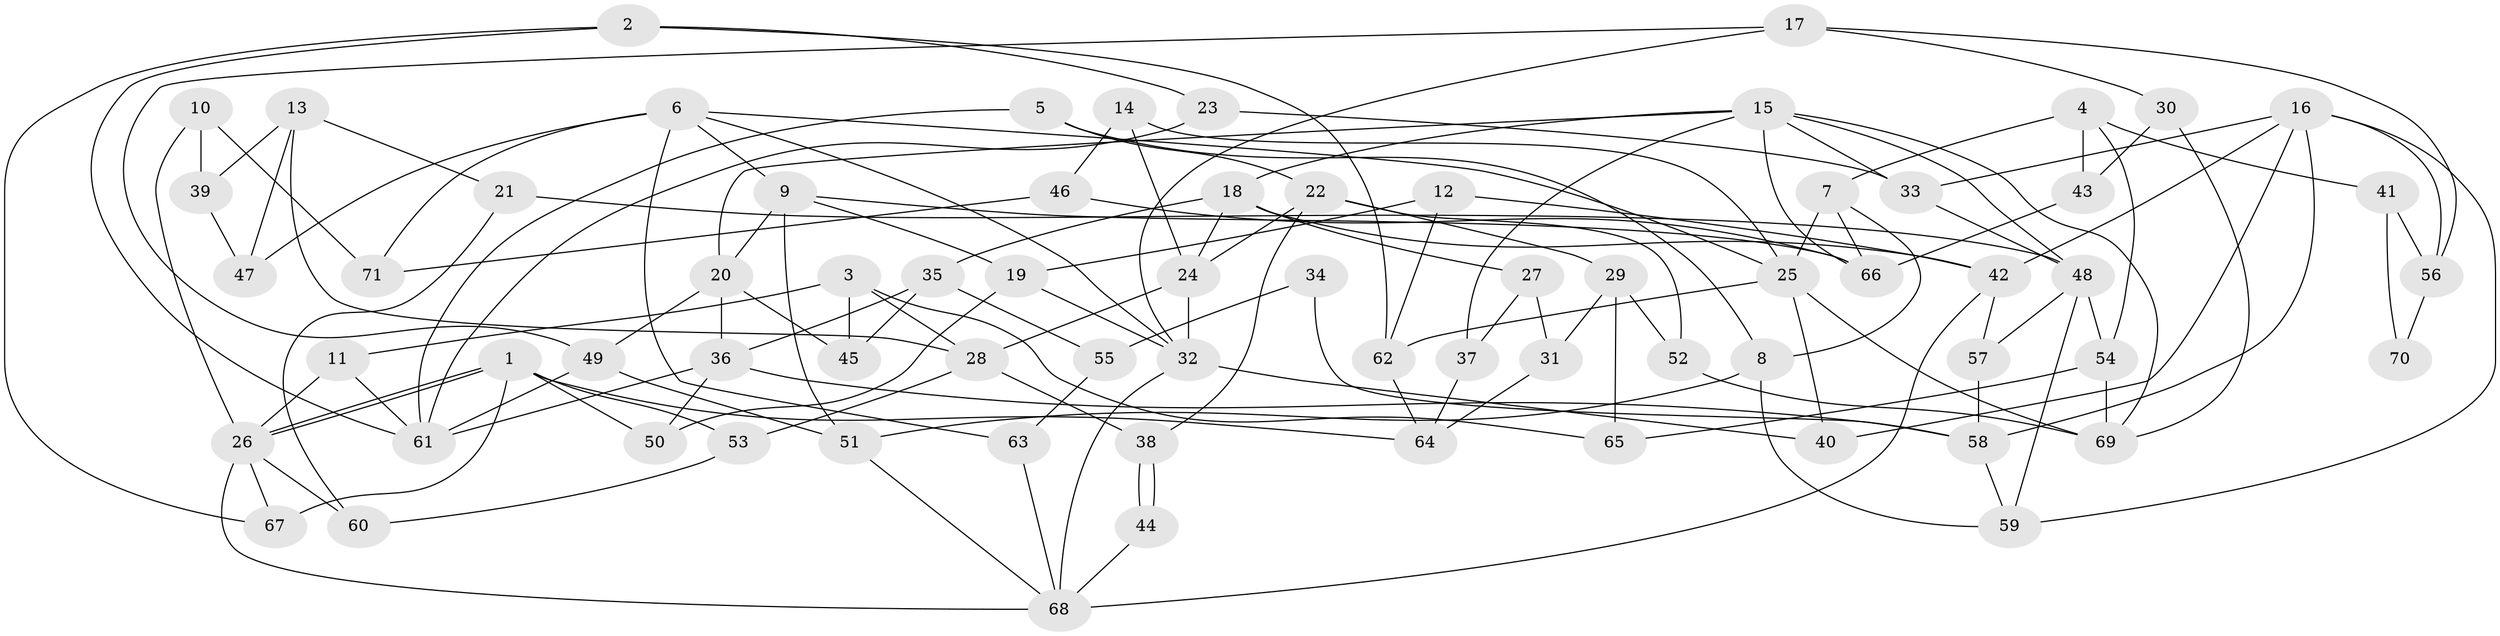 // coarse degree distribution, {5: 0.10714285714285714, 3: 0.17857142857142858, 4: 0.25, 2: 0.17857142857142858, 6: 0.10714285714285714, 7: 0.07142857142857142, 8: 0.03571428571428571, 11: 0.07142857142857142}
// Generated by graph-tools (version 1.1) at 2025/53/03/04/25 21:53:06]
// undirected, 71 vertices, 142 edges
graph export_dot {
graph [start="1"]
  node [color=gray90,style=filled];
  1;
  2;
  3;
  4;
  5;
  6;
  7;
  8;
  9;
  10;
  11;
  12;
  13;
  14;
  15;
  16;
  17;
  18;
  19;
  20;
  21;
  22;
  23;
  24;
  25;
  26;
  27;
  28;
  29;
  30;
  31;
  32;
  33;
  34;
  35;
  36;
  37;
  38;
  39;
  40;
  41;
  42;
  43;
  44;
  45;
  46;
  47;
  48;
  49;
  50;
  51;
  52;
  53;
  54;
  55;
  56;
  57;
  58;
  59;
  60;
  61;
  62;
  63;
  64;
  65;
  66;
  67;
  68;
  69;
  70;
  71;
  1 -- 64;
  1 -- 26;
  1 -- 26;
  1 -- 50;
  1 -- 53;
  1 -- 67;
  2 -- 61;
  2 -- 67;
  2 -- 23;
  2 -- 62;
  3 -- 28;
  3 -- 45;
  3 -- 11;
  3 -- 65;
  4 -- 54;
  4 -- 7;
  4 -- 41;
  4 -- 43;
  5 -- 61;
  5 -- 22;
  5 -- 8;
  6 -- 25;
  6 -- 32;
  6 -- 9;
  6 -- 47;
  6 -- 63;
  6 -- 71;
  7 -- 25;
  7 -- 66;
  7 -- 8;
  8 -- 51;
  8 -- 59;
  9 -- 19;
  9 -- 20;
  9 -- 51;
  9 -- 66;
  10 -- 26;
  10 -- 71;
  10 -- 39;
  11 -- 26;
  11 -- 61;
  12 -- 62;
  12 -- 42;
  12 -- 19;
  13 -- 47;
  13 -- 28;
  13 -- 21;
  13 -- 39;
  14 -- 25;
  14 -- 24;
  14 -- 46;
  15 -- 20;
  15 -- 33;
  15 -- 18;
  15 -- 37;
  15 -- 48;
  15 -- 66;
  15 -- 69;
  16 -- 59;
  16 -- 58;
  16 -- 33;
  16 -- 40;
  16 -- 42;
  16 -- 56;
  17 -- 49;
  17 -- 32;
  17 -- 30;
  17 -- 56;
  18 -- 42;
  18 -- 24;
  18 -- 27;
  18 -- 35;
  19 -- 50;
  19 -- 32;
  20 -- 49;
  20 -- 36;
  20 -- 45;
  21 -- 48;
  21 -- 60;
  22 -- 38;
  22 -- 52;
  22 -- 24;
  22 -- 29;
  23 -- 61;
  23 -- 33;
  24 -- 28;
  24 -- 32;
  25 -- 40;
  25 -- 69;
  25 -- 62;
  26 -- 68;
  26 -- 60;
  26 -- 67;
  27 -- 37;
  27 -- 31;
  28 -- 53;
  28 -- 38;
  29 -- 65;
  29 -- 31;
  29 -- 52;
  30 -- 43;
  30 -- 69;
  31 -- 64;
  32 -- 40;
  32 -- 68;
  33 -- 48;
  34 -- 58;
  34 -- 55;
  35 -- 36;
  35 -- 45;
  35 -- 55;
  36 -- 58;
  36 -- 50;
  36 -- 61;
  37 -- 64;
  38 -- 44;
  38 -- 44;
  39 -- 47;
  41 -- 56;
  41 -- 70;
  42 -- 68;
  42 -- 57;
  43 -- 66;
  44 -- 68;
  46 -- 66;
  46 -- 71;
  48 -- 54;
  48 -- 57;
  48 -- 59;
  49 -- 61;
  49 -- 51;
  51 -- 68;
  52 -- 69;
  53 -- 60;
  54 -- 69;
  54 -- 65;
  55 -- 63;
  56 -- 70;
  57 -- 58;
  58 -- 59;
  62 -- 64;
  63 -- 68;
}
